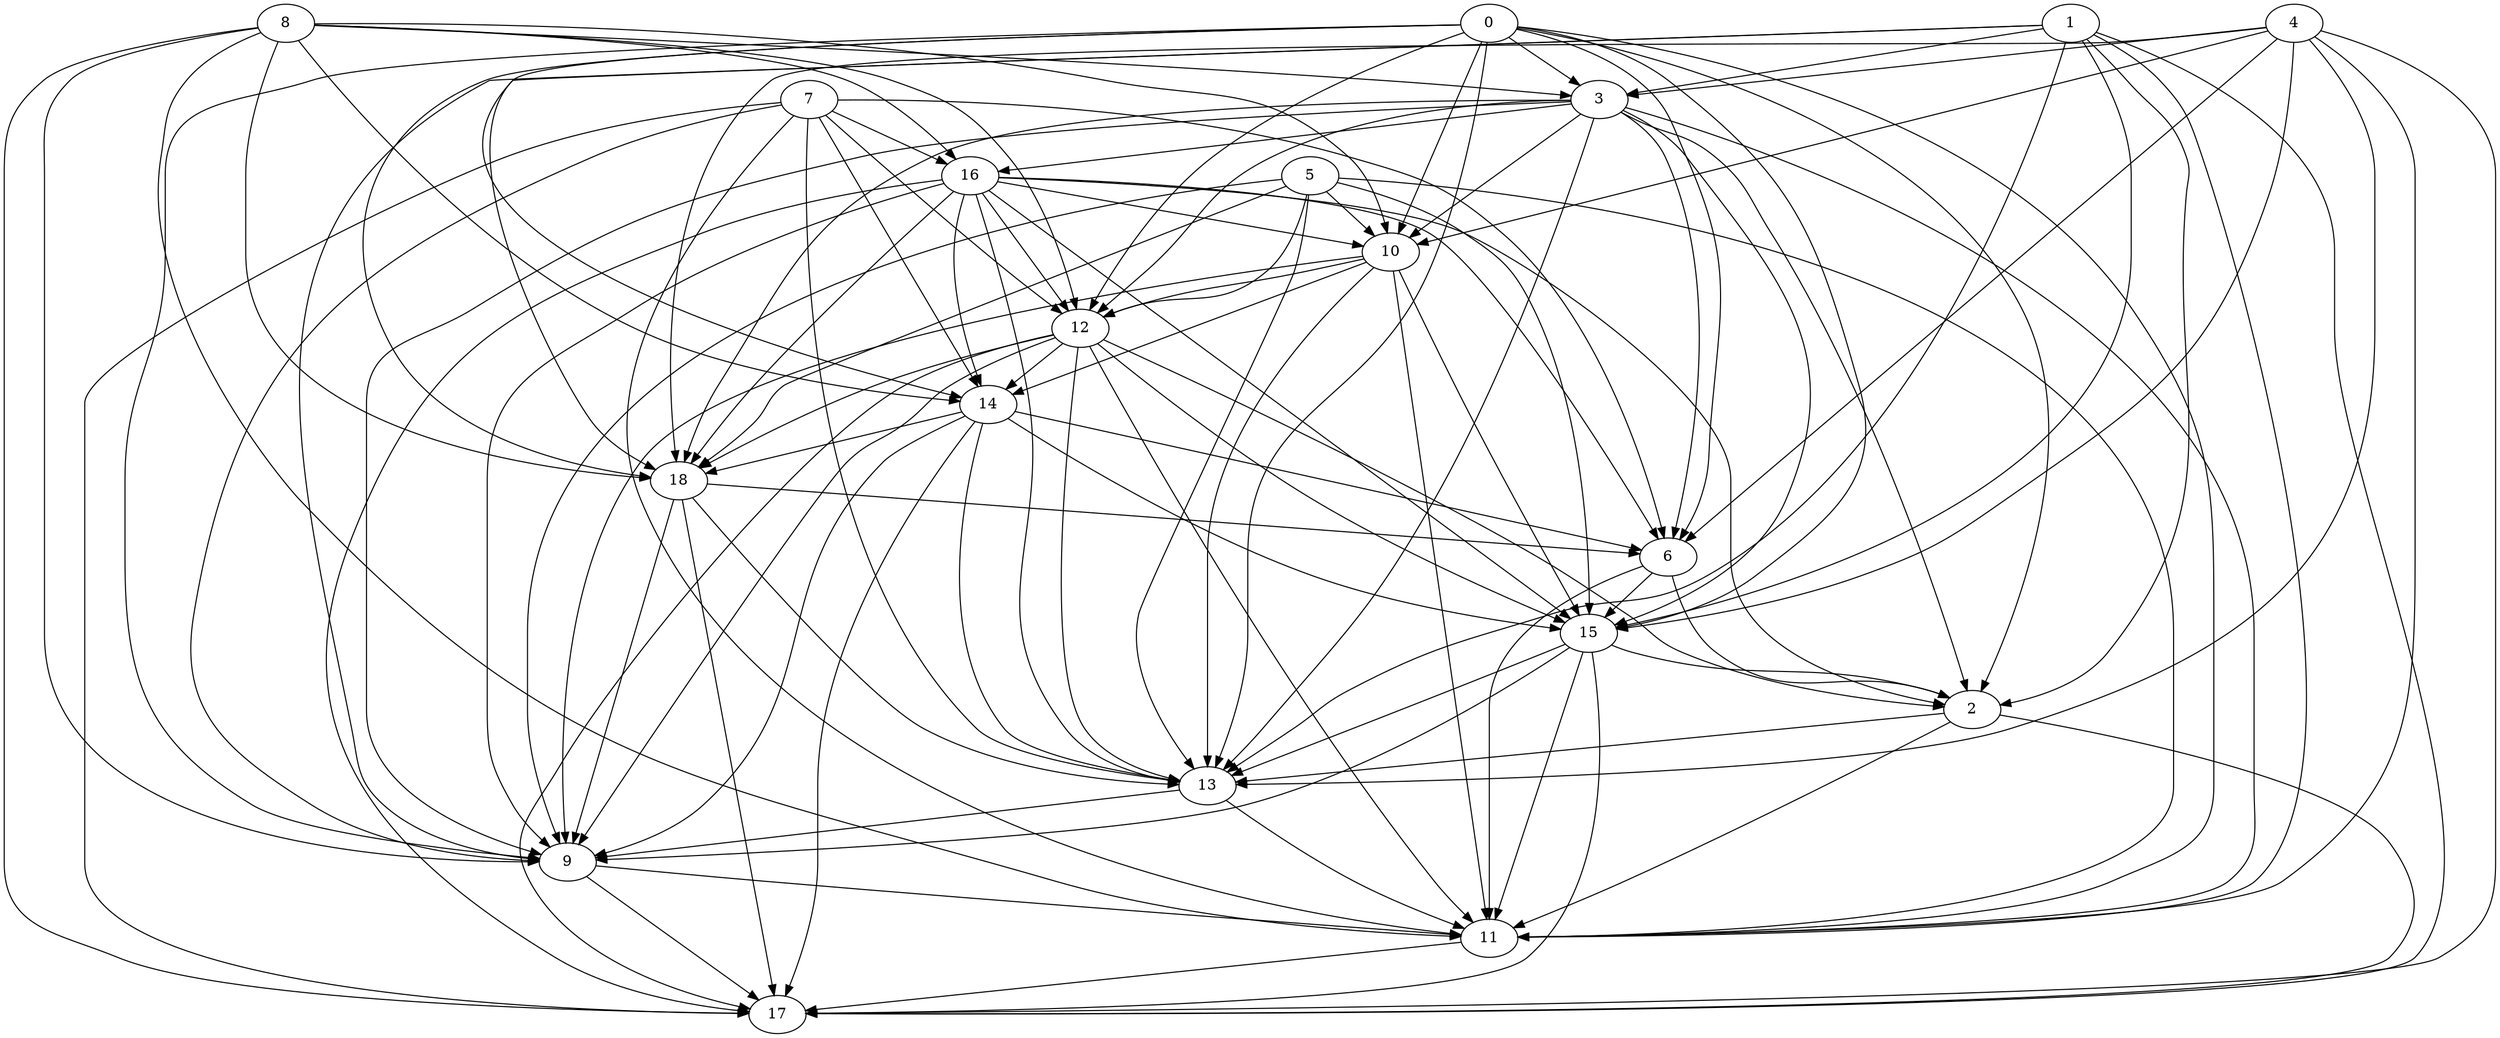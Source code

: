 digraph {
	"11" ["Start"=0,"Weight"=246,"Processor"=1];
	"12" ["Start"=1710,"Weight"=112,"Processor"=1];
	"13" ["Start"=1822,"Weight"=297,"Processor"=1];
	"14" ["Start"=2119,"Weight"=422,"Processor"=1];
	"15" ["Start"=2541,"Weight"=502,"Processor"=1];
	"16" ["Start"=1319,"Weight"=694,"Processor"=2];
	"17" ["Start"=3043,"Weight"=675,"Processor"=1];
	"18" ["Start"=3501,"Weight"=599,"Processor"=2];
	"0" ["Start"=0,"Weight"=118,"Processor"=3];
	"1" ["Start"=0,"Weight"=822,"Processor"=4];
	"2" ["Start"=3718,"Weight"=269,"Processor"=1];
	"3" ["Start"=1673,"Weight"=627,"Processor"=3];
	"4" ["Start"=822,"Weight"=773,"Processor"=4];
	"5" ["Start"=1595,"Weight"=329,"Processor"=4];
	"6" ["Start"=4100,"Weight"=168,"Processor"=2];
	"7" ["Start"=1924,"Weight"=796,"Processor"=4];
	"8" ["Start"=2300,"Weight"=812,"Processor"=3];
	"9" ["Start"=4268,"Weight"=232,"Processor"=2];
	"10" ["Start"=3112,"Weight"=853,"Processor"=3];
	"8" -> "9" ["Weight"=968];
	"0" -> "2" ["Weight"=842];
	"0" -> "3" ["Weight"=102];
	"0" -> "6" ["Weight"=884];
	"0" -> "9" ["Weight"=984];
	"12" -> "17" ["Weight"=745];
	"16" -> "13" ["Weight"=132];
	"1" -> "11" ["Weight"=903];
	"16" -> "12" ["Weight"=263];
	"12" -> "15" ["Weight"=878];
	"1" -> "13" ["Weight"=641];
	"12" -> "14" ["Weight"=979];
	"16" -> "10" ["Weight"=549];
	"5" -> "10" ["Weight"=651];
	"12" -> "13" ["Weight"=731];
	"1" -> "15" ["Weight"=905];
	"5" -> "11" ["Weight"=939];
	"5" -> "12" ["Weight"=652];
	"12" -> "11" ["Weight"=875];
	"1" -> "17" ["Weight"=984];
	"5" -> "13" ["Weight"=197];
	"1" -> "18" ["Weight"=180];
	"5" -> "15" ["Weight"=289];
	"9" -> "11" ["Weight"=833];
	"16" -> "18" ["Weight"=437];
	"5" -> "18" ["Weight"=842];
	"16" -> "17" ["Weight"=460];
	"16" -> "15" ["Weight"=370];
	"9" -> "17" ["Weight"=345];
	"12" -> "18" ["Weight"=225];
	"16" -> "14" ["Weight"=520];
	"1" -> "2" ["Weight"=311];
	"1" -> "3" ["Weight"=834];
	"1" -> "9" ["Weight"=738];
	"12" -> "2" ["Weight"=572];
	"12" -> "9" ["Weight"=999];
	"0" -> "10" ["Weight"=932];
	"0" -> "11" ["Weight"=137];
	"0" -> "12" ["Weight"=602];
	"11" -> "17" ["Weight"=696];
	"15" -> "13" ["Weight"=118];
	"0" -> "13" ["Weight"=665];
	"0" -> "14" ["Weight"=994];
	"4" -> "10" ["Weight"=160];
	"15" -> "11" ["Weight"=339];
	"0" -> "15" ["Weight"=559];
	"4" -> "11" ["Weight"=272];
	"4" -> "13" ["Weight"=487];
	"0" -> "18" ["Weight"=429];
	"8" -> "10" ["Weight"=266];
	"13" -> "9" ["Weight"=599];
	"4" -> "15" ["Weight"=644];
	"8" -> "11" ["Weight"=151];
	"8" -> "12" ["Weight"=878];
	"4" -> "17" ["Weight"=732];
	"4" -> "18" ["Weight"=335];
	"8" -> "14" ["Weight"=367];
	"8" -> "16" ["Weight"=232];
	"15" -> "17" ["Weight"=670];
	"8" -> "17" ["Weight"=227];
	"3" -> "2" ["Weight"=841];
	"8" -> "18" ["Weight"=954];
	"3" -> "6" ["Weight"=179];
	"3" -> "9" ["Weight"=936];
	"10" -> "11" ["Weight"=669];
	"14" -> "6" ["Weight"=167];
	"14" -> "9" ["Weight"=184];
	"4" -> "3" ["Weight"=900];
	"4" -> "6" ["Weight"=601];
	"15" -> "2" ["Weight"=987];
	"14" -> "15" ["Weight"=721];
	"3" -> "10" ["Weight"=398];
	"14" -> "13" ["Weight"=104];
	"3" -> "11" ["Weight"=888];
	"3" -> "12" ["Weight"=899];
	"10" -> "15" ["Weight"=100];
	"3" -> "13" ["Weight"=405];
	"10" -> "14" ["Weight"=136];
	"15" -> "9" ["Weight"=944];
	"10" -> "13" ["Weight"=638];
	"3" -> "15" ["Weight"=695];
	"7" -> "11" ["Weight"=994];
	"10" -> "12" ["Weight"=313];
	"3" -> "16" ["Weight"=531];
	"7" -> "12" ["Weight"=914];
	"7" -> "13" ["Weight"=166];
	"3" -> "18" ["Weight"=659];
	"7" -> "14" ["Weight"=780];
	"18" -> "17" ["Weight"=715];
	"7" -> "16" ["Weight"=523];
	"7" -> "17" ["Weight"=284];
	"14" -> "18" ["Weight"=960];
	"14" -> "17" ["Weight"=364];
	"18" -> "13" ["Weight"=629];
	"5" -> "9" ["Weight"=334];
	"16" -> "2" ["Weight"=401];
	"16" -> "6" ["Weight"=379];
	"16" -> "9" ["Weight"=646];
	"6" -> "2" ["Weight"=204];
	"2" -> "11" ["Weight"=537];
	"2" -> "13" ["Weight"=417];
	"13" -> "11" ["Weight"=895];
	"6" -> "11" ["Weight"=652];
	"2" -> "17" ["Weight"=465];
	"6" -> "15" ["Weight"=312];
	"7" -> "6" ["Weight"=926];
	"7" -> "9" ["Weight"=648];
	"18" -> "6" ["Weight"=696];
	"18" -> "9" ["Weight"=247];
	"10" -> "9" ["Weight"=423];
	"8" -> "3" ["Weight"=236];
}
